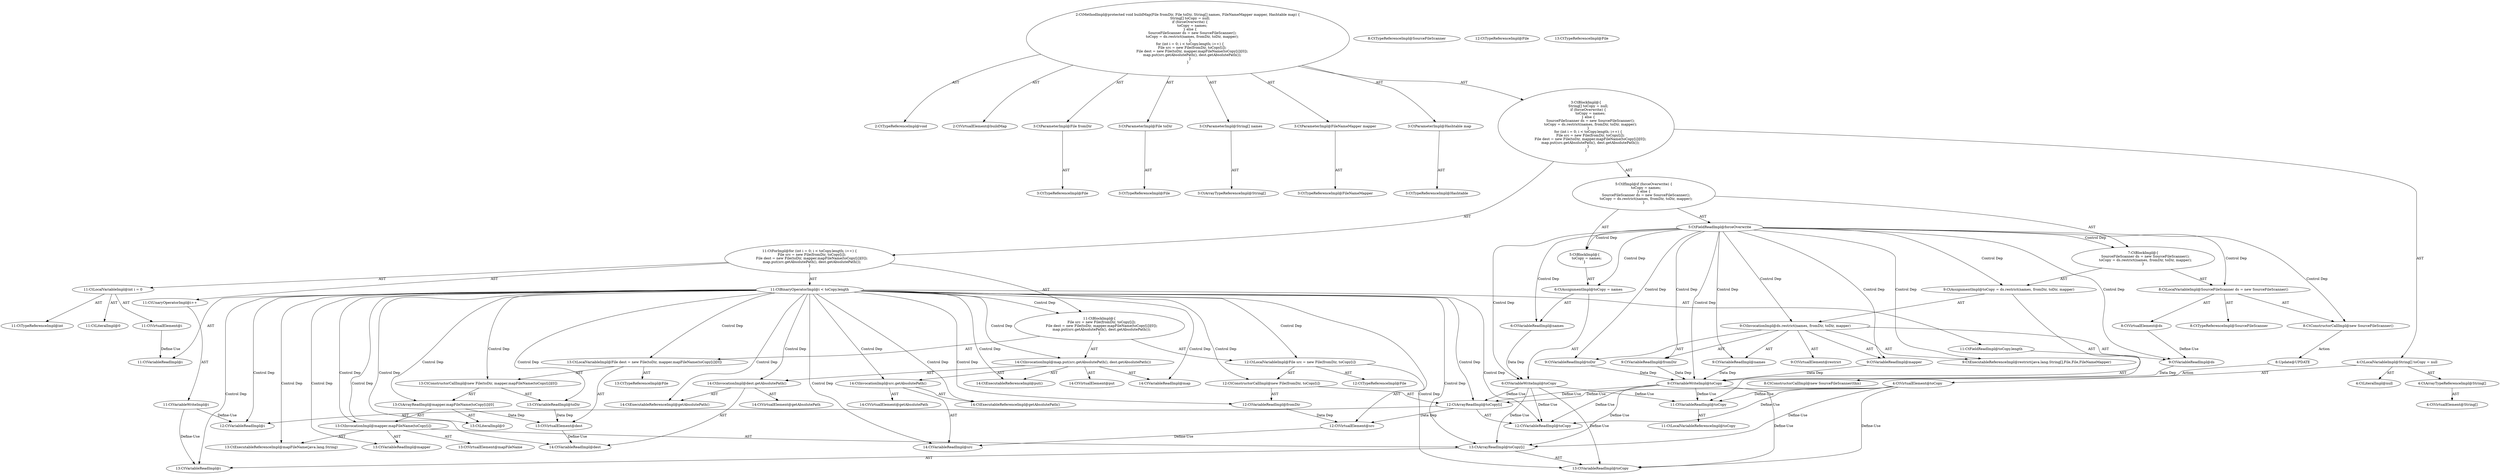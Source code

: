 digraph "buildMap#?,File,File,String[],FileNameMapper,Hashtable" {
0 [label="2:CtTypeReferenceImpl@void" shape=ellipse]
1 [label="2:CtVirtualElement@buildMap" shape=ellipse]
2 [label="3:CtParameterImpl@File fromDir" shape=ellipse]
3 [label="3:CtTypeReferenceImpl@File" shape=ellipse]
4 [label="3:CtParameterImpl@File toDir" shape=ellipse]
5 [label="3:CtTypeReferenceImpl@File" shape=ellipse]
6 [label="3:CtParameterImpl@String[] names" shape=ellipse]
7 [label="3:CtArrayTypeReferenceImpl@String[]" shape=ellipse]
8 [label="3:CtParameterImpl@FileNameMapper mapper" shape=ellipse]
9 [label="3:CtTypeReferenceImpl@FileNameMapper" shape=ellipse]
10 [label="3:CtParameterImpl@Hashtable map" shape=ellipse]
11 [label="3:CtTypeReferenceImpl@Hashtable" shape=ellipse]
12 [label="4:CtVirtualElement@String[]" shape=ellipse]
13 [label="4:CtArrayTypeReferenceImpl@String[]" shape=ellipse]
14 [label="4:CtLiteralImpl@null" shape=ellipse]
15 [label="4:CtVirtualElement@toCopy" shape=ellipse]
16 [label="4:CtLocalVariableImpl@String[] toCopy = null" shape=ellipse]
17 [label="5:CtFieldReadImpl@forceOverwrite" shape=ellipse]
18 [label="6:CtVariableWriteImpl@toCopy" shape=ellipse]
19 [label="6:CtVariableReadImpl@names" shape=ellipse]
20 [label="6:CtAssignmentImpl@toCopy = names" shape=ellipse]
21 [label="5:CtBlockImpl@\{
    toCopy = names;
\}" shape=ellipse]
22 [label="8:CtTypeReferenceImpl@SourceFileScanner" shape=ellipse]
23 [label="8:CtTypeReferenceImpl@SourceFileScanner" shape=ellipse]
24 [label="8:CtConstructorCallImpl@new SourceFileScanner()" shape=ellipse]
25 [label="8:CtVirtualElement@ds" shape=ellipse]
26 [label="8:CtLocalVariableImpl@SourceFileScanner ds = new SourceFileScanner()" shape=ellipse]
27 [label="9:CtVariableWriteImpl@toCopy" shape=ellipse]
28 [label="9:CtExecutableReferenceImpl@restrict(java.lang.String[],File,File,FileNameMapper)" shape=ellipse]
29 [label="9:CtVirtualElement@restrict" shape=ellipse]
30 [label="9:CtVariableReadImpl@ds" shape=ellipse]
31 [label="9:CtVariableReadImpl@names" shape=ellipse]
32 [label="9:CtVariableReadImpl@fromDir" shape=ellipse]
33 [label="9:CtVariableReadImpl@toDir" shape=ellipse]
34 [label="9:CtVariableReadImpl@mapper" shape=ellipse]
35 [label="9:CtInvocationImpl@ds.restrict(names, fromDir, toDir, mapper)" shape=ellipse]
36 [label="9:CtAssignmentImpl@toCopy = ds.restrict(names, fromDir, toDir, mapper)" shape=ellipse]
37 [label="7:CtBlockImpl@\{
    SourceFileScanner ds = new SourceFileScanner();
    toCopy = ds.restrict(names, fromDir, toDir, mapper);
\}" shape=ellipse]
38 [label="5:CtIfImpl@if (forceOverwrite) \{
    toCopy = names;
\} else \{
    SourceFileScanner ds = new SourceFileScanner();
    toCopy = ds.restrict(names, fromDir, toDir, mapper);
\}" shape=ellipse]
39 [label="11:CtTypeReferenceImpl@int" shape=ellipse]
40 [label="11:CtLiteralImpl@0" shape=ellipse]
41 [label="11:CtVirtualElement@i" shape=ellipse]
42 [label="11:CtLocalVariableImpl@int i = 0" shape=ellipse]
43 [label="11:CtVariableReadImpl@i" shape=ellipse]
44 [label="11:CtVariableReadImpl@toCopy" shape=ellipse]
45 [label="11:CtLocalVariableReferenceImpl@toCopy" shape=ellipse]
46 [label="11:CtFieldReadImpl@toCopy.length" shape=ellipse]
47 [label="11:CtBinaryOperatorImpl@i < toCopy.length" shape=ellipse]
48 [label="11:CtVariableWriteImpl@i" shape=ellipse]
49 [label="11:CtUnaryOperatorImpl@i++" shape=ellipse]
50 [label="12:CtTypeReferenceImpl@File" shape=ellipse]
51 [label="12:CtTypeReferenceImpl@File" shape=ellipse]
52 [label="12:CtVariableReadImpl@fromDir" shape=ellipse]
53 [label="12:CtVariableReadImpl@toCopy" shape=ellipse]
54 [label="12:CtVariableReadImpl@i" shape=ellipse]
55 [label="12:CtArrayReadImpl@toCopy[i]" shape=ellipse]
56 [label="12:CtConstructorCallImpl@new File(fromDir, toCopy[i])" shape=ellipse]
57 [label="12:CtVirtualElement@src" shape=ellipse]
58 [label="12:CtLocalVariableImpl@File src = new File(fromDir, toCopy[i])" shape=ellipse]
59 [label="13:CtTypeReferenceImpl@File" shape=ellipse]
60 [label="13:CtTypeReferenceImpl@File" shape=ellipse]
61 [label="13:CtVariableReadImpl@toDir" shape=ellipse]
62 [label="13:CtExecutableReferenceImpl@mapFileName(java.lang.String)" shape=ellipse]
63 [label="13:CtVirtualElement@mapFileName" shape=ellipse]
64 [label="13:CtVariableReadImpl@mapper" shape=ellipse]
65 [label="13:CtVariableReadImpl@toCopy" shape=ellipse]
66 [label="13:CtVariableReadImpl@i" shape=ellipse]
67 [label="13:CtArrayReadImpl@toCopy[i]" shape=ellipse]
68 [label="13:CtInvocationImpl@mapper.mapFileName(toCopy[i])" shape=ellipse]
69 [label="13:CtLiteralImpl@0" shape=ellipse]
70 [label="13:CtArrayReadImpl@mapper.mapFileName(toCopy[i])[0]" shape=ellipse]
71 [label="13:CtConstructorCallImpl@new File(toDir, mapper.mapFileName(toCopy[i])[0])" shape=ellipse]
72 [label="13:CtVirtualElement@dest" shape=ellipse]
73 [label="13:CtLocalVariableImpl@File dest = new File(toDir, mapper.mapFileName(toCopy[i])[0])" shape=ellipse]
74 [label="14:CtExecutableReferenceImpl@put()" shape=ellipse]
75 [label="14:CtVirtualElement@put" shape=ellipse]
76 [label="14:CtVariableReadImpl@map" shape=ellipse]
77 [label="14:CtExecutableReferenceImpl@getAbsolutePath()" shape=ellipse]
78 [label="14:CtVirtualElement@getAbsolutePath" shape=ellipse]
79 [label="14:CtVariableReadImpl@src" shape=ellipse]
80 [label="14:CtInvocationImpl@src.getAbsolutePath()" shape=ellipse]
81 [label="14:CtExecutableReferenceImpl@getAbsolutePath()" shape=ellipse]
82 [label="14:CtVirtualElement@getAbsolutePath" shape=ellipse]
83 [label="14:CtVariableReadImpl@dest" shape=ellipse]
84 [label="14:CtInvocationImpl@dest.getAbsolutePath()" shape=ellipse]
85 [label="14:CtInvocationImpl@map.put(src.getAbsolutePath(), dest.getAbsolutePath())" shape=ellipse]
86 [label="11:CtBlockImpl@\{
    File src = new File(fromDir, toCopy[i]);
    File dest = new File(toDir, mapper.mapFileName(toCopy[i])[0]);
    map.put(src.getAbsolutePath(), dest.getAbsolutePath());
\}" shape=ellipse]
87 [label="11:CtForImpl@for (int i = 0; i < toCopy.length; i++) \{
    File src = new File(fromDir, toCopy[i]);
    File dest = new File(toDir, mapper.mapFileName(toCopy[i])[0]);
    map.put(src.getAbsolutePath(), dest.getAbsolutePath());
\}" shape=ellipse]
88 [label="3:CtBlockImpl@\{
    String[] toCopy = null;
    if (forceOverwrite) \{
        toCopy = names;
    \} else \{
        SourceFileScanner ds = new SourceFileScanner();
        toCopy = ds.restrict(names, fromDir, toDir, mapper);
    \}
    for (int i = 0; i < toCopy.length; i++) \{
        File src = new File(fromDir, toCopy[i]);
        File dest = new File(toDir, mapper.mapFileName(toCopy[i])[0]);
        map.put(src.getAbsolutePath(), dest.getAbsolutePath());
    \}
\}" shape=ellipse]
89 [label="2:CtMethodImpl@protected void buildMap(File fromDir, File toDir, String[] names, FileNameMapper mapper, Hashtable map) \{
    String[] toCopy = null;
    if (forceOverwrite) \{
        toCopy = names;
    \} else \{
        SourceFileScanner ds = new SourceFileScanner();
        toCopy = ds.restrict(names, fromDir, toDir, mapper);
    \}
    for (int i = 0; i < toCopy.length; i++) \{
        File src = new File(fromDir, toCopy[i]);
        File dest = new File(toDir, mapper.mapFileName(toCopy[i])[0]);
        map.put(src.getAbsolutePath(), dest.getAbsolutePath());
    \}
\}" shape=ellipse]
90 [label="8:Update@UPDATE" shape=ellipse]
91 [label="8:CtConstructorCallImpl@new SourceFileScanner(this)" shape=ellipse]
2 -> 3 [label="AST"];
4 -> 5 [label="AST"];
6 -> 7 [label="AST"];
8 -> 9 [label="AST"];
10 -> 11 [label="AST"];
13 -> 12 [label="AST"];
15 -> 44 [label="Define-Use"];
15 -> 53 [label="Define-Use"];
15 -> 55 [label="Define-Use"];
15 -> 65 [label="Define-Use"];
15 -> 67 [label="Define-Use"];
16 -> 15 [label="AST"];
16 -> 13 [label="AST"];
16 -> 14 [label="AST"];
17 -> 21 [label="Control Dep"];
17 -> 20 [label="Control Dep"];
17 -> 18 [label="Control Dep"];
17 -> 19 [label="Control Dep"];
17 -> 37 [label="Control Dep"];
17 -> 26 [label="Control Dep"];
17 -> 24 [label="Control Dep"];
17 -> 36 [label="Control Dep"];
17 -> 27 [label="Control Dep"];
17 -> 35 [label="Control Dep"];
17 -> 28 [label="Control Dep"];
17 -> 30 [label="Control Dep"];
17 -> 31 [label="Control Dep"];
17 -> 32 [label="Control Dep"];
17 -> 33 [label="Control Dep"];
17 -> 34 [label="Control Dep"];
18 -> 44 [label="Define-Use"];
18 -> 53 [label="Define-Use"];
18 -> 55 [label="Define-Use"];
18 -> 65 [label="Define-Use"];
18 -> 67 [label="Define-Use"];
19 -> 18 [label="Data Dep"];
20 -> 18 [label="AST"];
20 -> 19 [label="AST"];
21 -> 20 [label="AST"];
24 -> 90 [label="Action"];
25 -> 30 [label="Define-Use"];
26 -> 25 [label="AST"];
26 -> 22 [label="AST"];
26 -> 24 [label="AST"];
27 -> 44 [label="Define-Use"];
27 -> 53 [label="Define-Use"];
27 -> 55 [label="Define-Use"];
27 -> 65 [label="Define-Use"];
27 -> 67 [label="Define-Use"];
30 -> 27 [label="Data Dep"];
31 -> 27 [label="Data Dep"];
32 -> 27 [label="Data Dep"];
33 -> 27 [label="Data Dep"];
34 -> 27 [label="Data Dep"];
35 -> 29 [label="AST"];
35 -> 30 [label="AST"];
35 -> 28 [label="AST"];
35 -> 31 [label="AST"];
35 -> 32 [label="AST"];
35 -> 33 [label="AST"];
35 -> 34 [label="AST"];
36 -> 27 [label="AST"];
36 -> 35 [label="AST"];
37 -> 26 [label="AST"];
37 -> 36 [label="AST"];
38 -> 17 [label="AST"];
38 -> 21 [label="AST"];
38 -> 37 [label="AST"];
41 -> 43 [label="Define-Use"];
42 -> 41 [label="AST"];
42 -> 39 [label="AST"];
42 -> 40 [label="AST"];
44 -> 45 [label="AST"];
46 -> 44 [label="AST"];
47 -> 43 [label="AST"];
47 -> 46 [label="AST"];
47 -> 86 [label="Control Dep"];
47 -> 58 [label="Control Dep"];
47 -> 56 [label="Control Dep"];
47 -> 52 [label="Control Dep"];
47 -> 55 [label="Control Dep"];
47 -> 53 [label="Control Dep"];
47 -> 54 [label="Control Dep"];
47 -> 73 [label="Control Dep"];
47 -> 71 [label="Control Dep"];
47 -> 61 [label="Control Dep"];
47 -> 70 [label="Control Dep"];
47 -> 68 [label="Control Dep"];
47 -> 62 [label="Control Dep"];
47 -> 64 [label="Control Dep"];
47 -> 67 [label="Control Dep"];
47 -> 65 [label="Control Dep"];
47 -> 66 [label="Control Dep"];
47 -> 69 [label="Control Dep"];
47 -> 85 [label="Control Dep"];
47 -> 74 [label="Control Dep"];
47 -> 76 [label="Control Dep"];
47 -> 80 [label="Control Dep"];
47 -> 77 [label="Control Dep"];
47 -> 79 [label="Control Dep"];
47 -> 84 [label="Control Dep"];
47 -> 81 [label="Control Dep"];
47 -> 83 [label="Control Dep"];
48 -> 54 [label="Define-Use"];
48 -> 66 [label="Define-Use"];
49 -> 48 [label="AST"];
52 -> 57 [label="Data Dep"];
55 -> 53 [label="AST"];
55 -> 54 [label="AST"];
55 -> 57 [label="Data Dep"];
56 -> 52 [label="AST"];
56 -> 55 [label="AST"];
57 -> 79 [label="Define-Use"];
58 -> 57 [label="AST"];
58 -> 50 [label="AST"];
58 -> 56 [label="AST"];
61 -> 72 [label="Data Dep"];
67 -> 65 [label="AST"];
67 -> 66 [label="AST"];
68 -> 63 [label="AST"];
68 -> 64 [label="AST"];
68 -> 62 [label="AST"];
68 -> 67 [label="AST"];
70 -> 68 [label="AST"];
70 -> 69 [label="AST"];
70 -> 72 [label="Data Dep"];
71 -> 61 [label="AST"];
71 -> 70 [label="AST"];
72 -> 83 [label="Define-Use"];
73 -> 72 [label="AST"];
73 -> 59 [label="AST"];
73 -> 71 [label="AST"];
80 -> 78 [label="AST"];
80 -> 79 [label="AST"];
80 -> 77 [label="AST"];
84 -> 82 [label="AST"];
84 -> 83 [label="AST"];
84 -> 81 [label="AST"];
85 -> 75 [label="AST"];
85 -> 76 [label="AST"];
85 -> 74 [label="AST"];
85 -> 80 [label="AST"];
85 -> 84 [label="AST"];
86 -> 58 [label="AST"];
86 -> 73 [label="AST"];
86 -> 85 [label="AST"];
87 -> 42 [label="AST"];
87 -> 47 [label="AST"];
87 -> 49 [label="AST"];
87 -> 86 [label="AST"];
88 -> 16 [label="AST"];
88 -> 38 [label="AST"];
88 -> 87 [label="AST"];
89 -> 1 [label="AST"];
89 -> 0 [label="AST"];
89 -> 2 [label="AST"];
89 -> 4 [label="AST"];
89 -> 6 [label="AST"];
89 -> 8 [label="AST"];
89 -> 10 [label="AST"];
89 -> 88 [label="AST"];
90 -> 91 [label="Action"];
}